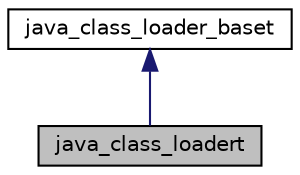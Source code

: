 digraph "java_class_loadert"
{
 // LATEX_PDF_SIZE
  bgcolor="transparent";
  edge [fontname="Helvetica",fontsize="10",labelfontname="Helvetica",labelfontsize="10"];
  node [fontname="Helvetica",fontsize="10",shape=record];
  Node1 [label="java_class_loadert",height=0.2,width=0.4,color="black", fillcolor="grey75", style="filled", fontcolor="black",tooltip="Class responsible to load .class files."];
  Node2 -> Node1 [dir="back",color="midnightblue",fontsize="10",style="solid",fontname="Helvetica"];
  Node2 [label="java_class_loader_baset",height=0.2,width=0.4,color="black",URL="$classjava__class__loader__baset.html",tooltip="Base class for maintaining classpath."];
}

